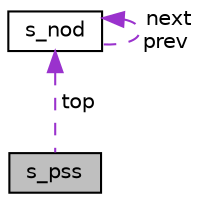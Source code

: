 digraph "s_pss"
{
 // LATEX_PDF_SIZE
  edge [fontname="Helvetica",fontsize="10",labelfontname="Helvetica",labelfontsize="10"];
  node [fontname="Helvetica",fontsize="10",shape=record];
  Node1 [label="s_pss",height=0.2,width=0.4,color="black", fillcolor="grey75", style="filled", fontcolor="black",tooltip=" "];
  Node2 -> Node1 [dir="back",color="darkorchid3",fontsize="10",style="dashed",label=" top" ];
  Node2 [label="s_nod",height=0.2,width=0.4,color="black", fillcolor="white", style="filled",URL="$dc/d78/structs__nod.html",tooltip=" "];
  Node2 -> Node2 [dir="back",color="darkorchid3",fontsize="10",style="dashed",label=" next\nprev" ];
}
